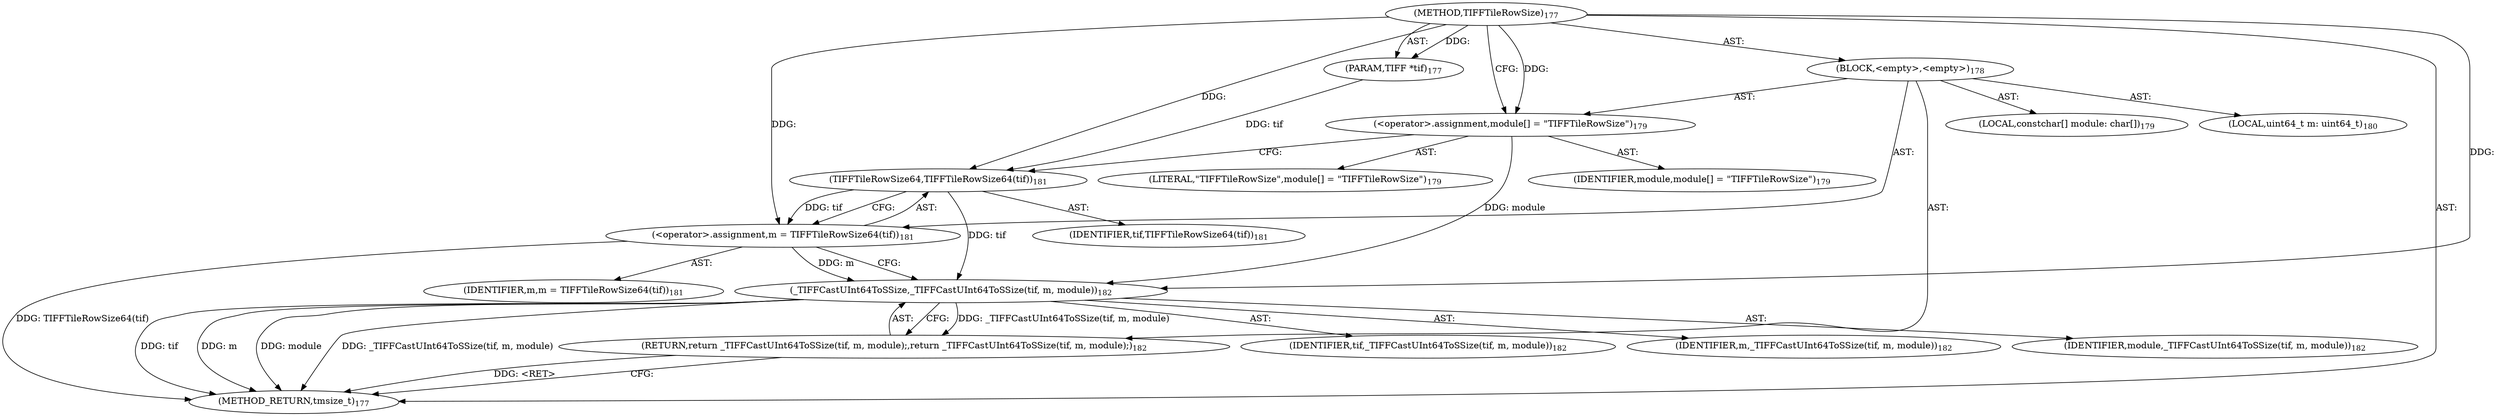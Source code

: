 digraph "TIFFTileRowSize" {  
"29700" [label = <(METHOD,TIFFTileRowSize)<SUB>177</SUB>> ]
"29701" [label = <(PARAM,TIFF *tif)<SUB>177</SUB>> ]
"29702" [label = <(BLOCK,&lt;empty&gt;,&lt;empty&gt;)<SUB>178</SUB>> ]
"29703" [label = <(LOCAL,constchar[] module: char[])<SUB>179</SUB>> ]
"29704" [label = <(&lt;operator&gt;.assignment,module[] = &quot;TIFFTileRowSize&quot;)<SUB>179</SUB>> ]
"29705" [label = <(IDENTIFIER,module,module[] = &quot;TIFFTileRowSize&quot;)<SUB>179</SUB>> ]
"29706" [label = <(LITERAL,&quot;TIFFTileRowSize&quot;,module[] = &quot;TIFFTileRowSize&quot;)<SUB>179</SUB>> ]
"29707" [label = <(LOCAL,uint64_t m: uint64_t)<SUB>180</SUB>> ]
"29708" [label = <(&lt;operator&gt;.assignment,m = TIFFTileRowSize64(tif))<SUB>181</SUB>> ]
"29709" [label = <(IDENTIFIER,m,m = TIFFTileRowSize64(tif))<SUB>181</SUB>> ]
"29710" [label = <(TIFFTileRowSize64,TIFFTileRowSize64(tif))<SUB>181</SUB>> ]
"29711" [label = <(IDENTIFIER,tif,TIFFTileRowSize64(tif))<SUB>181</SUB>> ]
"29712" [label = <(RETURN,return _TIFFCastUInt64ToSSize(tif, m, module);,return _TIFFCastUInt64ToSSize(tif, m, module);)<SUB>182</SUB>> ]
"29713" [label = <(_TIFFCastUInt64ToSSize,_TIFFCastUInt64ToSSize(tif, m, module))<SUB>182</SUB>> ]
"29714" [label = <(IDENTIFIER,tif,_TIFFCastUInt64ToSSize(tif, m, module))<SUB>182</SUB>> ]
"29715" [label = <(IDENTIFIER,m,_TIFFCastUInt64ToSSize(tif, m, module))<SUB>182</SUB>> ]
"29716" [label = <(IDENTIFIER,module,_TIFFCastUInt64ToSSize(tif, m, module))<SUB>182</SUB>> ]
"29717" [label = <(METHOD_RETURN,tmsize_t)<SUB>177</SUB>> ]
  "29700" -> "29701"  [ label = "AST: "] 
  "29700" -> "29702"  [ label = "AST: "] 
  "29700" -> "29717"  [ label = "AST: "] 
  "29702" -> "29703"  [ label = "AST: "] 
  "29702" -> "29704"  [ label = "AST: "] 
  "29702" -> "29707"  [ label = "AST: "] 
  "29702" -> "29708"  [ label = "AST: "] 
  "29702" -> "29712"  [ label = "AST: "] 
  "29704" -> "29705"  [ label = "AST: "] 
  "29704" -> "29706"  [ label = "AST: "] 
  "29708" -> "29709"  [ label = "AST: "] 
  "29708" -> "29710"  [ label = "AST: "] 
  "29710" -> "29711"  [ label = "AST: "] 
  "29712" -> "29713"  [ label = "AST: "] 
  "29713" -> "29714"  [ label = "AST: "] 
  "29713" -> "29715"  [ label = "AST: "] 
  "29713" -> "29716"  [ label = "AST: "] 
  "29704" -> "29710"  [ label = "CFG: "] 
  "29708" -> "29713"  [ label = "CFG: "] 
  "29712" -> "29717"  [ label = "CFG: "] 
  "29710" -> "29708"  [ label = "CFG: "] 
  "29713" -> "29712"  [ label = "CFG: "] 
  "29700" -> "29704"  [ label = "CFG: "] 
  "29712" -> "29717"  [ label = "DDG: &lt;RET&gt;"] 
  "29708" -> "29717"  [ label = "DDG: TIFFTileRowSize64(tif)"] 
  "29713" -> "29717"  [ label = "DDG: tif"] 
  "29713" -> "29717"  [ label = "DDG: m"] 
  "29713" -> "29717"  [ label = "DDG: module"] 
  "29713" -> "29717"  [ label = "DDG: _TIFFCastUInt64ToSSize(tif, m, module)"] 
  "29700" -> "29701"  [ label = "DDG: "] 
  "29700" -> "29704"  [ label = "DDG: "] 
  "29710" -> "29708"  [ label = "DDG: tif"] 
  "29713" -> "29712"  [ label = "DDG: _TIFFCastUInt64ToSSize(tif, m, module)"] 
  "29700" -> "29708"  [ label = "DDG: "] 
  "29701" -> "29710"  [ label = "DDG: tif"] 
  "29700" -> "29710"  [ label = "DDG: "] 
  "29710" -> "29713"  [ label = "DDG: tif"] 
  "29700" -> "29713"  [ label = "DDG: "] 
  "29708" -> "29713"  [ label = "DDG: m"] 
  "29704" -> "29713"  [ label = "DDG: module"] 
}
